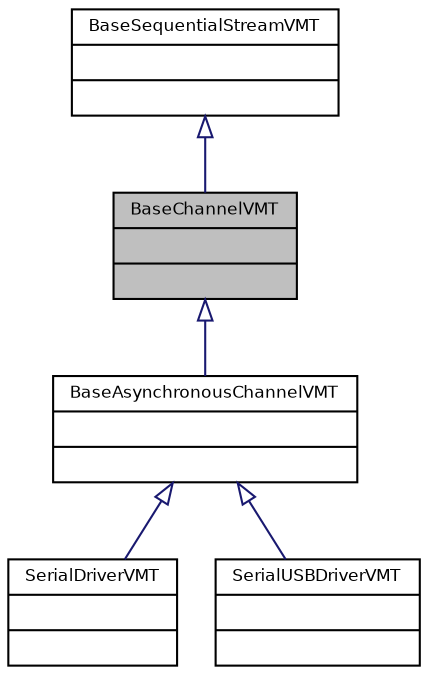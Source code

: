 digraph "BaseChannelVMT"
{
  bgcolor="transparent";
  edge [fontname="Helvetica",fontsize="8",labelfontname="Helvetica",labelfontsize="8"];
  node [fontname="Helvetica",fontsize="8",shape=record];
  Node0 [label="{BaseChannelVMT\n||}",height=0.2,width=0.4,color="black", fillcolor="grey75", style="filled", fontcolor="black"];
  Node1 -> Node0 [dir="back",color="midnightblue",fontsize="8",style="solid",arrowtail="onormal",fontname="Helvetica"];
  Node1 [label="{BaseSequentialStreamVMT\n||}",height=0.2,width=0.4,color="black",URL="$struct_base_sequential_stream_v_m_t.html",tooltip="BaseSequentialStream virtual methods table. "];
  Node0 -> Node2 [dir="back",color="midnightblue",fontsize="8",style="solid",arrowtail="onormal",fontname="Helvetica"];
  Node2 [label="{BaseAsynchronousChannelVMT\n||}",height=0.2,width=0.4,color="black",URL="$struct_base_asynchronous_channel_v_m_t.html",tooltip="BaseAsynchronousChannel virtual methods table. "];
  Node2 -> Node3 [dir="back",color="midnightblue",fontsize="8",style="solid",arrowtail="onormal",fontname="Helvetica"];
  Node3 [label="{SerialDriverVMT\n||}",height=0.2,width=0.4,color="black",URL="$struct_serial_driver_v_m_t.html",tooltip="SerialDriver virtual methods table. "];
  Node2 -> Node4 [dir="back",color="midnightblue",fontsize="8",style="solid",arrowtail="onormal",fontname="Helvetica"];
  Node4 [label="{SerialUSBDriverVMT\n||}",height=0.2,width=0.4,color="black",URL="$struct_serial_u_s_b_driver_v_m_t.html",tooltip="SerialDriver virtual methods table. "];
}
